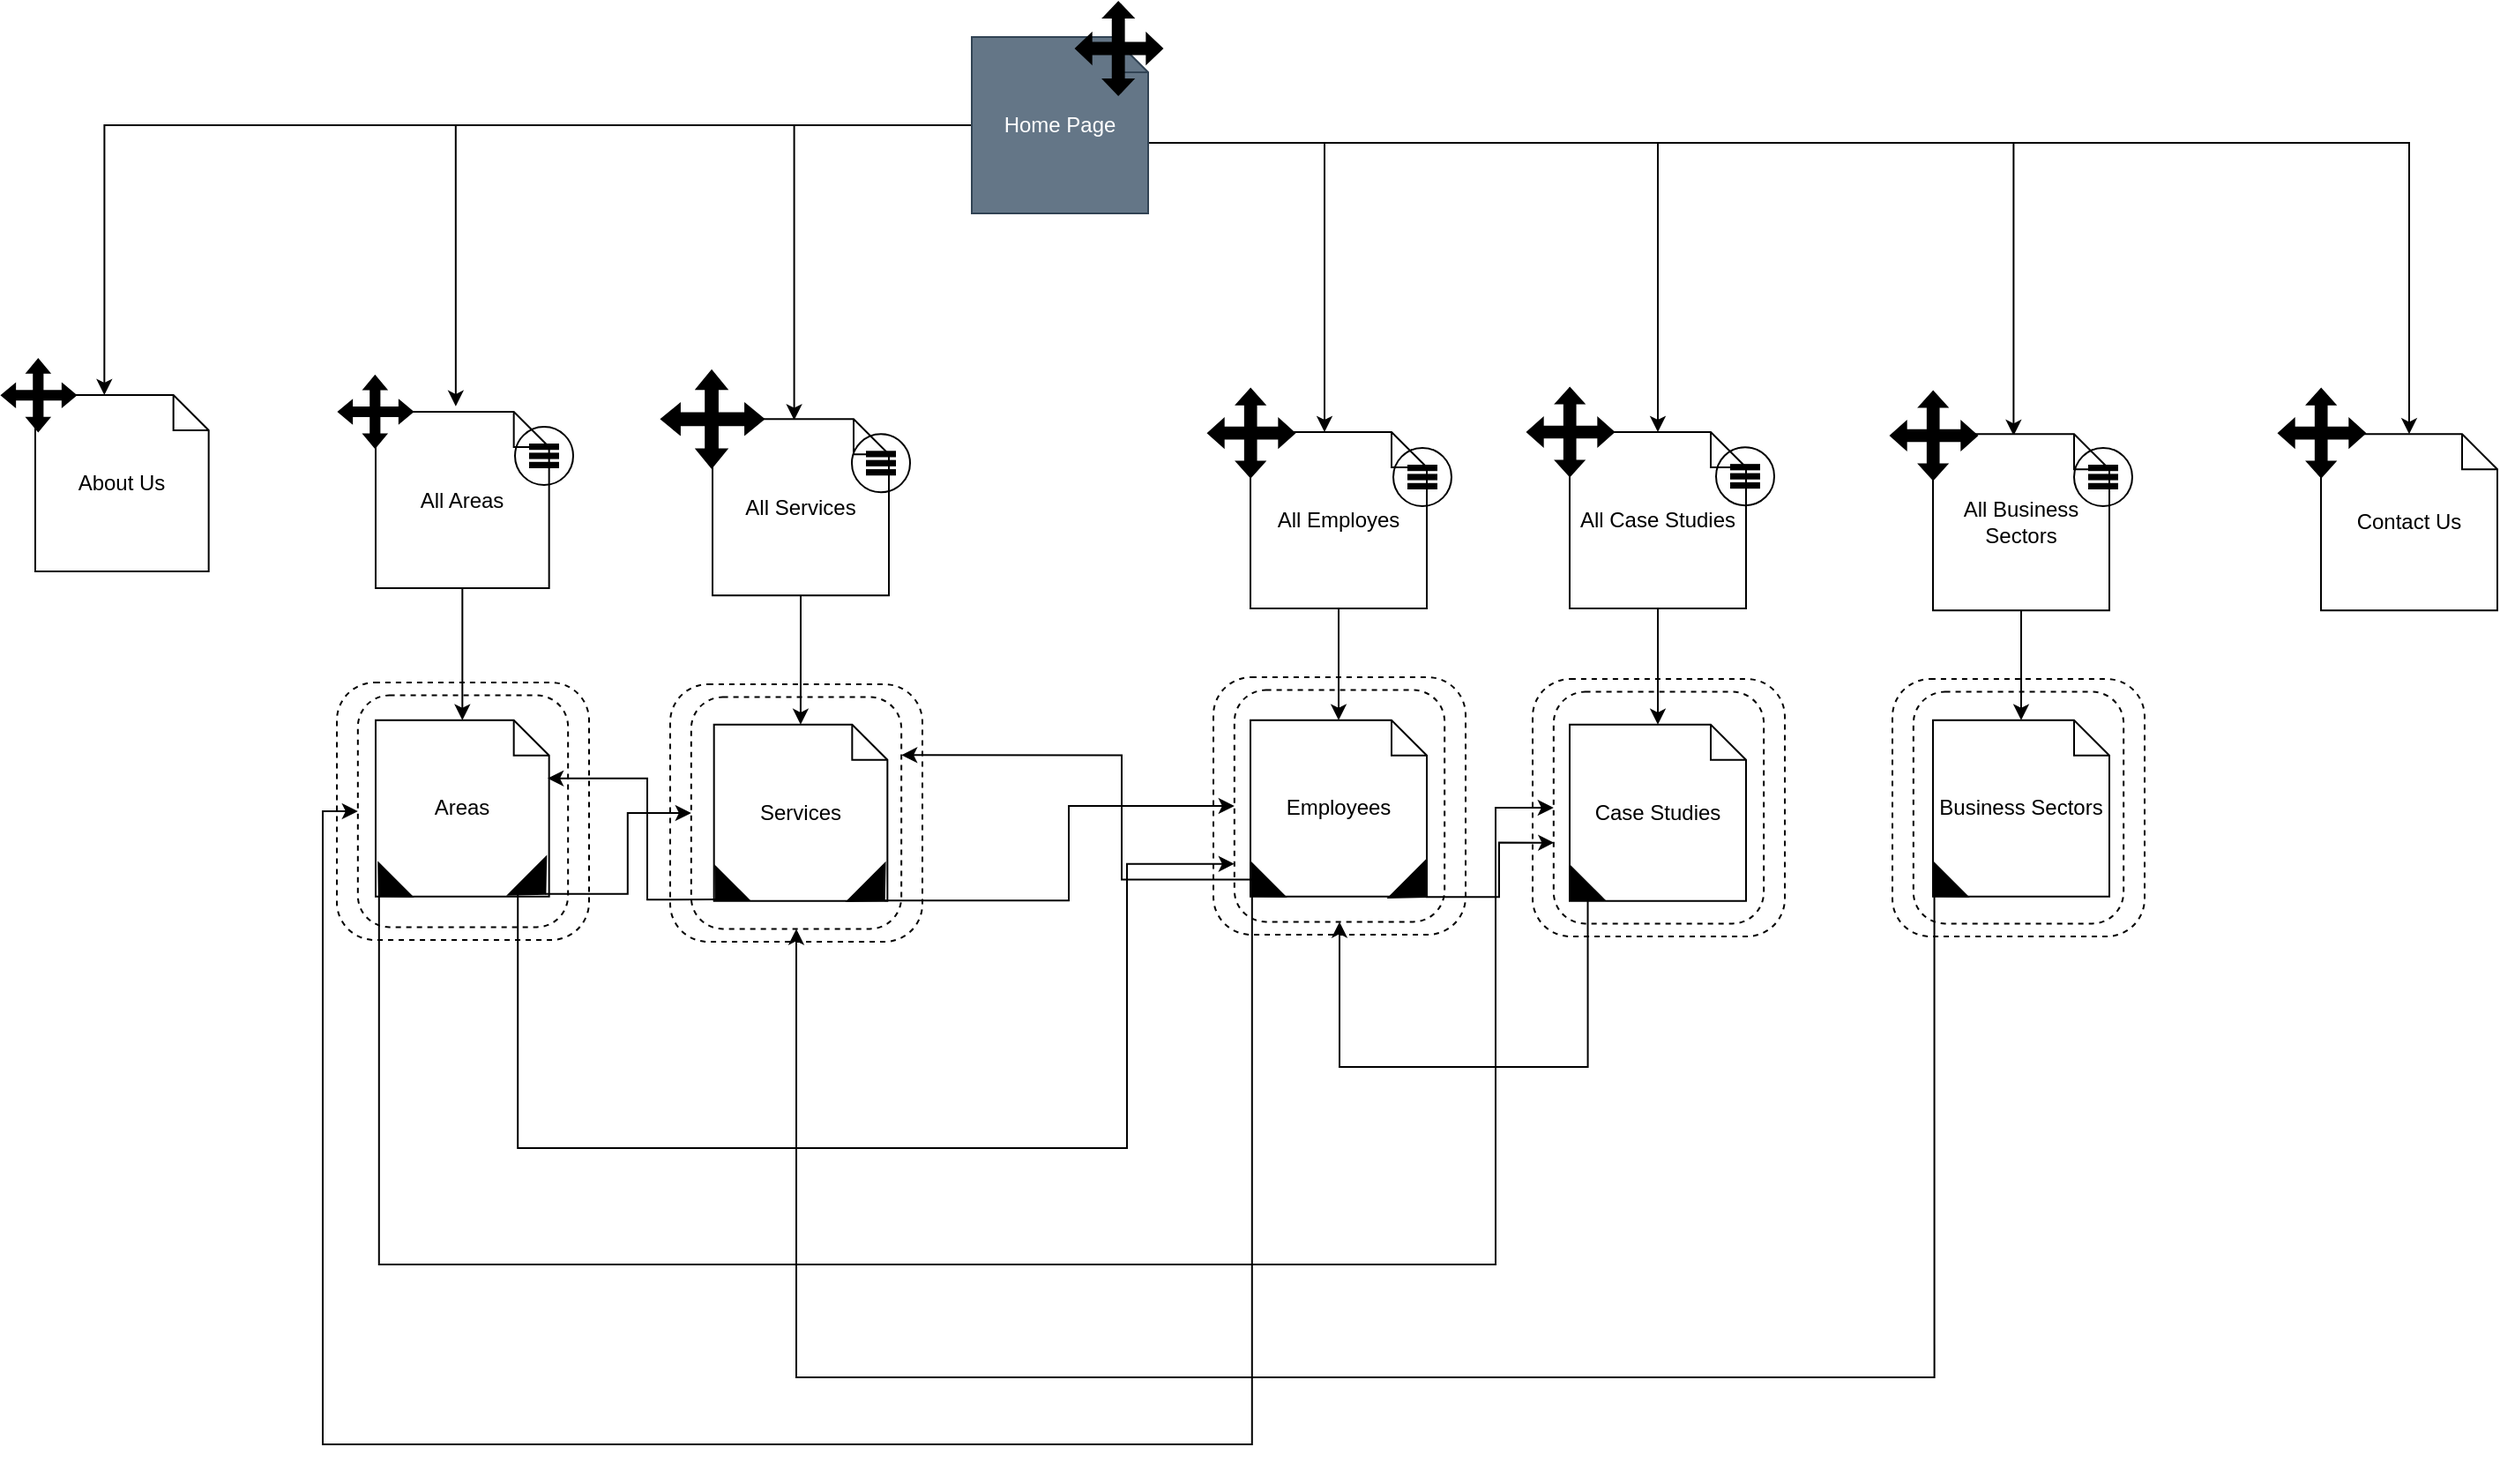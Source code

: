 <mxfile version="14.8.5" type="device"><diagram id="kt6yde3YiCI-uqyFZzSO" name="Page-1"><mxGraphModel dx="2650" dy="1162" grid="0" gridSize="10" guides="1" tooltips="1" connect="1" arrows="1" fold="1" page="0" pageScale="1" pageWidth="850" pageHeight="1100" math="0" shadow="0"><root><mxCell id="0"/><mxCell id="1" parent="0"/><mxCell id="Vcrl3e6Pn4ZZ4bDqJj3h-9" value="" style="group" parent="1" vertex="1" connectable="0"><mxGeometry x="103" y="708" width="143" height="146" as="geometry"/></mxCell><mxCell id="Vcrl3e6Pn4ZZ4bDqJj3h-7" value="" style="rounded=1;whiteSpace=wrap;html=1;glass=0;strokeColor=#000000;strokeWidth=1;fillColor=none;dashed=1;" parent="Vcrl3e6Pn4ZZ4bDqJj3h-9" vertex="1"><mxGeometry width="143" height="146" as="geometry"/></mxCell><mxCell id="Vcrl3e6Pn4ZZ4bDqJj3h-8" value="" style="rounded=1;whiteSpace=wrap;html=1;glass=0;strokeColor=#000000;strokeWidth=1;fillColor=none;dashed=1;" parent="Vcrl3e6Pn4ZZ4bDqJj3h-9" vertex="1"><mxGeometry x="11.917" y="7.3" width="119.167" height="131.4" as="geometry"/></mxCell><mxCell id="LIixaKBRzaLwWbrjP_V3-11" style="edgeStyle=orthogonalEdgeStyle;rounded=0;orthogonalLoop=1;jettySize=auto;html=1;exitX=0;exitY=0.5;exitDx=0;exitDy=0;exitPerimeter=0;entryX=0;entryY=0;entryDx=39.167;entryDy=0;entryPerimeter=0;" parent="1" source="EIE0gZhXTCfg5KmahbpO-11" target="LIixaKBRzaLwWbrjP_V3-6" edge="1"><mxGeometry relative="1" as="geometry"><mxPoint x="-210.852" y="540.841" as="targetPoint"/></mxGeometry></mxCell><mxCell id="LIixaKBRzaLwWbrjP_V3-52" style="edgeStyle=orthogonalEdgeStyle;rounded=0;orthogonalLoop=1;jettySize=auto;html=1;exitX=0;exitY=0.5;exitDx=0;exitDy=0;exitPerimeter=0;entryX=0.462;entryY=-0.031;entryDx=0;entryDy=0;entryPerimeter=0;" parent="1" source="EIE0gZhXTCfg5KmahbpO-11" target="D_aZiGrWhhArKQ1cqyz3-1" edge="1"><mxGeometry relative="1" as="geometry"><mxPoint x="18.516" y="542" as="targetPoint"/></mxGeometry></mxCell><mxCell id="LIixaKBRzaLwWbrjP_V3-60" style="edgeStyle=orthogonalEdgeStyle;rounded=0;orthogonalLoop=1;jettySize=auto;html=1;exitX=0;exitY=0.5;exitDx=0;exitDy=0;exitPerimeter=0;entryX=0.463;entryY=0.006;entryDx=0;entryDy=0;entryPerimeter=0;" parent="1" source="EIE0gZhXTCfg5KmahbpO-11" target="LIixaKBRzaLwWbrjP_V3-85" edge="1"><mxGeometry relative="1" as="geometry"><mxPoint x="239" y="544" as="targetPoint"/></mxGeometry></mxCell><mxCell id="LIixaKBRzaLwWbrjP_V3-144" style="edgeStyle=orthogonalEdgeStyle;rounded=0;orthogonalLoop=1;jettySize=auto;html=1;exitX=0;exitY=0;exitDx=100;exitDy=60;exitPerimeter=0;entryX=0.42;entryY=0;entryDx=0;entryDy=0;entryPerimeter=0;" parent="1" source="EIE0gZhXTCfg5KmahbpO-11" target="LIixaKBRzaLwWbrjP_V3-108" edge="1"><mxGeometry relative="1" as="geometry"><mxPoint x="663" y="515" as="targetPoint"/><Array as="points"><mxPoint x="663" y="402"/></Array></mxGeometry></mxCell><mxCell id="LIixaKBRzaLwWbrjP_V3-178" style="edgeStyle=orthogonalEdgeStyle;rounded=0;orthogonalLoop=1;jettySize=auto;html=1;exitX=0;exitY=0;exitDx=100;exitDy=60;exitPerimeter=0;entryX=0.457;entryY=0.009;entryDx=0;entryDy=0;entryPerimeter=0;" parent="1" source="EIE0gZhXTCfg5KmahbpO-11" target="LIixaKBRzaLwWbrjP_V3-166" edge="1"><mxGeometry relative="1" as="geometry"><mxPoint x="1110.471" y="574.58" as="targetPoint"/></mxGeometry></mxCell><mxCell id="LIixaKBRzaLwWbrjP_V3-249" style="edgeStyle=orthogonalEdgeStyle;rounded=0;orthogonalLoop=1;jettySize=auto;html=1;exitX=0;exitY=0;exitDx=100;exitDy=60;exitPerimeter=0;" parent="1" source="EIE0gZhXTCfg5KmahbpO-11" target="LIixaKBRzaLwWbrjP_V3-238" edge="1"><mxGeometry relative="1" as="geometry"><mxPoint x="1278" y="564" as="targetPoint"/></mxGeometry></mxCell><mxCell id="oE3D5L4Ne7ugOQOt1yCj-17" style="edgeStyle=orthogonalEdgeStyle;rounded=0;orthogonalLoop=1;jettySize=auto;html=1;exitX=0;exitY=0;exitDx=100;exitDy=60;exitPerimeter=0;entryX=0.5;entryY=0;entryDx=0;entryDy=0;entryPerimeter=0;" parent="1" source="EIE0gZhXTCfg5KmahbpO-11" target="oE3D5L4Ne7ugOQOt1yCj-3" edge="1"><mxGeometry relative="1" as="geometry"><mxPoint x="878" y="532" as="targetPoint"/></mxGeometry></mxCell><mxCell id="EIE0gZhXTCfg5KmahbpO-11" value="&lt;div&gt;Home Page&lt;/div&gt;" style="shape=note;size=20;whiteSpace=wrap;html=1;fillColor=#647687;strokeColor=#314354;fontColor=#ffffff;" parent="1" vertex="1"><mxGeometry x="463" y="342" width="100" height="100" as="geometry"/></mxCell><mxCell id="EIE0gZhXTCfg5KmahbpO-61" value="" style="group" parent="1" vertex="1" connectable="0"><mxGeometry x="522" y="322" width="49" height="53" as="geometry"/></mxCell><mxCell id="EIE0gZhXTCfg5KmahbpO-62" value="" style="shape=cross;whiteSpace=wrap;html=1;fillColor=#000000;" parent="EIE0gZhXTCfg5KmahbpO-61" vertex="1"><mxGeometry x="8.033" y="9.675" width="32.131" height="33.651" as="geometry"/></mxCell><mxCell id="EIE0gZhXTCfg5KmahbpO-63" value="" style="triangle;whiteSpace=wrap;html=1;fillColor=#000000;rotation=-90;" parent="EIE0gZhXTCfg5KmahbpO-61" vertex="1"><mxGeometry x="19.68" y="-3.786" width="8.836" height="16.825" as="geometry"/></mxCell><mxCell id="EIE0gZhXTCfg5KmahbpO-64" value="" style="triangle;whiteSpace=wrap;html=1;fillColor=#000000;rotation=0;" parent="EIE0gZhXTCfg5KmahbpO-61" vertex="1"><mxGeometry x="40.164" y="18.087" width="8.836" height="16.825" as="geometry"/></mxCell><mxCell id="EIE0gZhXTCfg5KmahbpO-65" value="" style="triangle;whiteSpace=wrap;html=1;fillColor=#000000;rotation=90;" parent="EIE0gZhXTCfg5KmahbpO-61" vertex="1"><mxGeometry x="19.68" y="39.96" width="8.836" height="16.825" as="geometry"/></mxCell><mxCell id="EIE0gZhXTCfg5KmahbpO-66" value="" style="triangle;whiteSpace=wrap;html=1;fillColor=#000000;rotation=-180;" parent="EIE0gZhXTCfg5KmahbpO-61" vertex="1"><mxGeometry y="18.087" width="8.836" height="16.825" as="geometry"/></mxCell><mxCell id="D_aZiGrWhhArKQ1cqyz3-7" style="edgeStyle=orthogonalEdgeStyle;rounded=0;orthogonalLoop=1;jettySize=auto;html=1;exitX=0.5;exitY=1;exitDx=0;exitDy=0;exitPerimeter=0;" parent="1" source="LIixaKBRzaLwWbrjP_V3-85" target="D_aZiGrWhhArKQ1cqyz3-6" edge="1"><mxGeometry relative="1" as="geometry"/></mxCell><mxCell id="LIixaKBRzaLwWbrjP_V3-85" value="All Services" style="shape=note;size=20;whiteSpace=wrap;html=1;" parent="1" vertex="1"><mxGeometry x="316" y="558.64" width="100" height="100" as="geometry"/></mxCell><mxCell id="D_aZiGrWhhArKQ1cqyz3-9" style="edgeStyle=orthogonalEdgeStyle;rounded=0;orthogonalLoop=1;jettySize=auto;html=1;exitX=0.5;exitY=1;exitDx=0;exitDy=0;exitPerimeter=0;entryX=0.5;entryY=0;entryDx=0;entryDy=0;entryPerimeter=0;" parent="1" source="LIixaKBRzaLwWbrjP_V3-108" target="LIixaKBRzaLwWbrjP_V3-149" edge="1"><mxGeometry relative="1" as="geometry"/></mxCell><mxCell id="LIixaKBRzaLwWbrjP_V3-108" value="All Employes" style="shape=note;size=20;whiteSpace=wrap;html=1;" parent="1" vertex="1"><mxGeometry x="621" y="566" width="100" height="100" as="geometry"/></mxCell><mxCell id="LIixaKBRzaLwWbrjP_V3-118" value="" style="group" parent="1" vertex="1" connectable="0"><mxGeometry x="597" y="541.57" width="49" height="50" as="geometry"/></mxCell><mxCell id="LIixaKBRzaLwWbrjP_V3-119" value="" style="shape=cross;whiteSpace=wrap;html=1;fillColor=#000000;" parent="LIixaKBRzaLwWbrjP_V3-118" vertex="1"><mxGeometry x="8.033" y="9.127" width="32.131" height="31.746" as="geometry"/></mxCell><mxCell id="LIixaKBRzaLwWbrjP_V3-120" value="" style="triangle;whiteSpace=wrap;html=1;fillColor=#000000;rotation=-90;" parent="LIixaKBRzaLwWbrjP_V3-118" vertex="1"><mxGeometry x="19.68" y="-3.571" width="8.836" height="15.873" as="geometry"/></mxCell><mxCell id="LIixaKBRzaLwWbrjP_V3-121" value="" style="triangle;whiteSpace=wrap;html=1;fillColor=#000000;rotation=0;" parent="LIixaKBRzaLwWbrjP_V3-118" vertex="1"><mxGeometry x="40.164" y="17.063" width="8.836" height="15.873" as="geometry"/></mxCell><mxCell id="LIixaKBRzaLwWbrjP_V3-122" value="" style="triangle;whiteSpace=wrap;html=1;fillColor=#000000;rotation=90;" parent="LIixaKBRzaLwWbrjP_V3-118" vertex="1"><mxGeometry x="19.68" y="37.698" width="8.836" height="15.873" as="geometry"/></mxCell><mxCell id="LIixaKBRzaLwWbrjP_V3-123" value="" style="triangle;whiteSpace=wrap;html=1;fillColor=#000000;rotation=-180;" parent="LIixaKBRzaLwWbrjP_V3-118" vertex="1"><mxGeometry y="17.063" width="8.836" height="15.873" as="geometry"/></mxCell><mxCell id="LIixaKBRzaLwWbrjP_V3-135" value="" style="group" parent="1" vertex="1" connectable="0"><mxGeometry x="287" y="531.64" width="58" height="54" as="geometry"/></mxCell><mxCell id="LIixaKBRzaLwWbrjP_V3-136" value="" style="shape=cross;whiteSpace=wrap;html=1;fillColor=#000000;" parent="LIixaKBRzaLwWbrjP_V3-135" vertex="1"><mxGeometry x="9.508" y="9.857" width="38.033" height="34.286" as="geometry"/></mxCell><mxCell id="LIixaKBRzaLwWbrjP_V3-137" value="" style="triangle;whiteSpace=wrap;html=1;fillColor=#000000;rotation=-90;" parent="LIixaKBRzaLwWbrjP_V3-135" vertex="1"><mxGeometry x="23.295" y="-3.857" width="10.459" height="17.143" as="geometry"/></mxCell><mxCell id="LIixaKBRzaLwWbrjP_V3-138" value="" style="triangle;whiteSpace=wrap;html=1;fillColor=#000000;rotation=0;" parent="LIixaKBRzaLwWbrjP_V3-135" vertex="1"><mxGeometry x="47.541" y="18.429" width="10.459" height="17.143" as="geometry"/></mxCell><mxCell id="LIixaKBRzaLwWbrjP_V3-139" value="" style="triangle;whiteSpace=wrap;html=1;fillColor=#000000;rotation=90;" parent="LIixaKBRzaLwWbrjP_V3-135" vertex="1"><mxGeometry x="23.295" y="40.714" width="10.459" height="17.143" as="geometry"/></mxCell><mxCell id="LIixaKBRzaLwWbrjP_V3-140" value="" style="triangle;whiteSpace=wrap;html=1;fillColor=#000000;rotation=-180;" parent="LIixaKBRzaLwWbrjP_V3-135" vertex="1"><mxGeometry y="18.429" width="10.459" height="17.143" as="geometry"/></mxCell><mxCell id="_etwh8kPZ9NQXx9ZcJ3G-5" style="edgeStyle=orthogonalEdgeStyle;rounded=0;orthogonalLoop=1;jettySize=auto;html=1;exitX=0.5;exitY=1;exitDx=0;exitDy=0;exitPerimeter=0;" parent="1" source="LIixaKBRzaLwWbrjP_V3-166" target="_etwh8kPZ9NQXx9ZcJ3G-4" edge="1"><mxGeometry relative="1" as="geometry"/></mxCell><mxCell id="LIixaKBRzaLwWbrjP_V3-166" value="All Business Sectors" style="shape=note;size=20;whiteSpace=wrap;html=1;" parent="1" vertex="1"><mxGeometry x="1008" y="567.14" width="100" height="100" as="geometry"/></mxCell><mxCell id="LIixaKBRzaLwWbrjP_V3-170" value="" style="group" parent="1" vertex="1" connectable="0"><mxGeometry x="984" y="543" width="49" height="50" as="geometry"/></mxCell><mxCell id="LIixaKBRzaLwWbrjP_V3-171" value="" style="shape=cross;whiteSpace=wrap;html=1;fillColor=#000000;" parent="LIixaKBRzaLwWbrjP_V3-170" vertex="1"><mxGeometry x="8.033" y="9.127" width="32.131" height="31.746" as="geometry"/></mxCell><mxCell id="LIixaKBRzaLwWbrjP_V3-172" value="" style="triangle;whiteSpace=wrap;html=1;fillColor=#000000;rotation=-90;" parent="LIixaKBRzaLwWbrjP_V3-170" vertex="1"><mxGeometry x="19.68" y="-3.571" width="8.836" height="15.873" as="geometry"/></mxCell><mxCell id="LIixaKBRzaLwWbrjP_V3-173" value="" style="triangle;whiteSpace=wrap;html=1;fillColor=#000000;rotation=0;" parent="LIixaKBRzaLwWbrjP_V3-170" vertex="1"><mxGeometry x="40.164" y="17.063" width="8.836" height="15.873" as="geometry"/></mxCell><mxCell id="LIixaKBRzaLwWbrjP_V3-174" value="" style="triangle;whiteSpace=wrap;html=1;fillColor=#000000;rotation=90;" parent="LIixaKBRzaLwWbrjP_V3-170" vertex="1"><mxGeometry x="19.68" y="37.698" width="8.836" height="15.873" as="geometry"/></mxCell><mxCell id="LIixaKBRzaLwWbrjP_V3-175" value="" style="triangle;whiteSpace=wrap;html=1;fillColor=#000000;rotation=-180;" parent="LIixaKBRzaLwWbrjP_V3-170" vertex="1"><mxGeometry y="17.063" width="8.836" height="15.873" as="geometry"/></mxCell><mxCell id="LIixaKBRzaLwWbrjP_V3-238" value="Contact Us" style="shape=note;size=20;whiteSpace=wrap;html=1;" parent="1" vertex="1"><mxGeometry x="1228" y="567.14" width="100" height="100" as="geometry"/></mxCell><mxCell id="LIixaKBRzaLwWbrjP_V3-241" value="" style="group" parent="1" vertex="1" connectable="0"><mxGeometry x="1204" y="541.57" width="49" height="50" as="geometry"/></mxCell><mxCell id="LIixaKBRzaLwWbrjP_V3-242" value="" style="shape=cross;whiteSpace=wrap;html=1;fillColor=#000000;" parent="LIixaKBRzaLwWbrjP_V3-241" vertex="1"><mxGeometry x="8.033" y="9.127" width="32.131" height="31.746" as="geometry"/></mxCell><mxCell id="LIixaKBRzaLwWbrjP_V3-243" value="" style="triangle;whiteSpace=wrap;html=1;fillColor=#000000;rotation=-90;" parent="LIixaKBRzaLwWbrjP_V3-241" vertex="1"><mxGeometry x="19.68" y="-3.571" width="8.836" height="15.873" as="geometry"/></mxCell><mxCell id="LIixaKBRzaLwWbrjP_V3-244" value="" style="triangle;whiteSpace=wrap;html=1;fillColor=#000000;rotation=0;" parent="LIixaKBRzaLwWbrjP_V3-241" vertex="1"><mxGeometry x="40.164" y="17.063" width="8.836" height="15.873" as="geometry"/></mxCell><mxCell id="LIixaKBRzaLwWbrjP_V3-245" value="" style="triangle;whiteSpace=wrap;html=1;fillColor=#000000;rotation=90;" parent="LIixaKBRzaLwWbrjP_V3-241" vertex="1"><mxGeometry x="19.68" y="37.698" width="8.836" height="15.873" as="geometry"/></mxCell><mxCell id="LIixaKBRzaLwWbrjP_V3-246" value="" style="triangle;whiteSpace=wrap;html=1;fillColor=#000000;rotation=-180;" parent="LIixaKBRzaLwWbrjP_V3-241" vertex="1"><mxGeometry y="17.063" width="8.836" height="15.873" as="geometry"/></mxCell><mxCell id="ww9N6sa7Iy8_kq3qXa_A-1" value="" style="group" parent="1" vertex="1" connectable="0"><mxGeometry x="395" y="567.14" width="33" height="33" as="geometry"/></mxCell><mxCell id="ww9N6sa7Iy8_kq3qXa_A-2" value="" style="shape=parallelMarker;direction=south;html=1;outlineConnect=0;" parent="ww9N6sa7Iy8_kq3qXa_A-1" vertex="1"><mxGeometry x="8.5" y="10" width="16" height="13" as="geometry"/></mxCell><mxCell id="ww9N6sa7Iy8_kq3qXa_A-3" value="" style="ellipse;whiteSpace=wrap;html=1;aspect=fixed;fillColor=none;" parent="ww9N6sa7Iy8_kq3qXa_A-1" vertex="1"><mxGeometry width="33" height="33" as="geometry"/></mxCell><mxCell id="ww9N6sa7Iy8_kq3qXa_A-5" value="" style="group" parent="1" vertex="1" connectable="0"><mxGeometry x="702" y="575" width="33" height="33" as="geometry"/></mxCell><mxCell id="ww9N6sa7Iy8_kq3qXa_A-6" value="" style="shape=parallelMarker;direction=south;html=1;outlineConnect=0;" parent="ww9N6sa7Iy8_kq3qXa_A-5" vertex="1"><mxGeometry x="8.5" y="10" width="16" height="13" as="geometry"/></mxCell><mxCell id="ww9N6sa7Iy8_kq3qXa_A-7" value="" style="ellipse;whiteSpace=wrap;html=1;aspect=fixed;fillColor=none;" parent="ww9N6sa7Iy8_kq3qXa_A-5" vertex="1"><mxGeometry width="33" height="33" as="geometry"/></mxCell><mxCell id="ww9N6sa7Iy8_kq3qXa_A-9" value="" style="group" parent="1" vertex="1" connectable="0"><mxGeometry x="1088" y="575" width="33" height="33" as="geometry"/></mxCell><mxCell id="ww9N6sa7Iy8_kq3qXa_A-10" value="" style="shape=parallelMarker;direction=south;html=1;outlineConnect=0;" parent="ww9N6sa7Iy8_kq3qXa_A-9" vertex="1"><mxGeometry x="8.5" y="10" width="16" height="13" as="geometry"/></mxCell><mxCell id="ww9N6sa7Iy8_kq3qXa_A-11" value="" style="ellipse;whiteSpace=wrap;html=1;aspect=fixed;fillColor=none;" parent="ww9N6sa7Iy8_kq3qXa_A-9" vertex="1"><mxGeometry width="33" height="33" as="geometry"/></mxCell><mxCell id="_etwh8kPZ9NQXx9ZcJ3G-3" style="edgeStyle=orthogonalEdgeStyle;rounded=0;orthogonalLoop=1;jettySize=auto;html=1;exitX=0.5;exitY=1;exitDx=0;exitDy=0;exitPerimeter=0;entryX=0.5;entryY=0;entryDx=0;entryDy=0;entryPerimeter=0;" parent="1" source="oE3D5L4Ne7ugOQOt1yCj-3" target="_etwh8kPZ9NQXx9ZcJ3G-2" edge="1"><mxGeometry relative="1" as="geometry"/></mxCell><mxCell id="oE3D5L4Ne7ugOQOt1yCj-3" value="All Case Studies" style="shape=note;size=20;whiteSpace=wrap;html=1;" parent="1" vertex="1"><mxGeometry x="802" y="566.0" width="100" height="100" as="geometry"/></mxCell><mxCell id="oE3D5L4Ne7ugOQOt1yCj-6" value="" style="group" parent="1" vertex="1" connectable="0"><mxGeometry x="778" y="541" width="49" height="50" as="geometry"/></mxCell><mxCell id="oE3D5L4Ne7ugOQOt1yCj-7" value="" style="shape=cross;whiteSpace=wrap;html=1;fillColor=#000000;" parent="oE3D5L4Ne7ugOQOt1yCj-6" vertex="1"><mxGeometry x="8.033" y="9.127" width="32.131" height="31.746" as="geometry"/></mxCell><mxCell id="oE3D5L4Ne7ugOQOt1yCj-8" value="" style="triangle;whiteSpace=wrap;html=1;fillColor=#000000;rotation=-90;" parent="oE3D5L4Ne7ugOQOt1yCj-6" vertex="1"><mxGeometry x="19.68" y="-3.571" width="8.836" height="15.873" as="geometry"/></mxCell><mxCell id="oE3D5L4Ne7ugOQOt1yCj-9" value="" style="triangle;whiteSpace=wrap;html=1;fillColor=#000000;rotation=0;" parent="oE3D5L4Ne7ugOQOt1yCj-6" vertex="1"><mxGeometry x="40.164" y="17.063" width="8.836" height="15.873" as="geometry"/></mxCell><mxCell id="oE3D5L4Ne7ugOQOt1yCj-10" value="" style="triangle;whiteSpace=wrap;html=1;fillColor=#000000;rotation=90;" parent="oE3D5L4Ne7ugOQOt1yCj-6" vertex="1"><mxGeometry x="19.68" y="37.698" width="8.836" height="15.873" as="geometry"/></mxCell><mxCell id="oE3D5L4Ne7ugOQOt1yCj-11" value="" style="triangle;whiteSpace=wrap;html=1;fillColor=#000000;rotation=-180;" parent="oE3D5L4Ne7ugOQOt1yCj-6" vertex="1"><mxGeometry y="17.063" width="8.836" height="15.873" as="geometry"/></mxCell><mxCell id="oE3D5L4Ne7ugOQOt1yCj-14" value="" style="group" parent="1" vertex="1" connectable="0"><mxGeometry x="885" y="574.58" width="33" height="33" as="geometry"/></mxCell><mxCell id="oE3D5L4Ne7ugOQOt1yCj-15" value="" style="shape=parallelMarker;direction=south;html=1;outlineConnect=0;" parent="oE3D5L4Ne7ugOQOt1yCj-14" vertex="1"><mxGeometry x="8.5" y="10" width="16" height="13" as="geometry"/></mxCell><mxCell id="oE3D5L4Ne7ugOQOt1yCj-16" value="" style="ellipse;whiteSpace=wrap;html=1;aspect=fixed;fillColor=none;" parent="oE3D5L4Ne7ugOQOt1yCj-14" vertex="1"><mxGeometry width="33" height="33" as="geometry"/></mxCell><mxCell id="LIixaKBRzaLwWbrjP_V3-6" value="About Us" style="shape=note;size=20;whiteSpace=wrap;html=1;" parent="1" vertex="1"><mxGeometry x="-68.003" y="545" width="98.333" height="100" as="geometry"/></mxCell><mxCell id="LIixaKBRzaLwWbrjP_V3-12" value="" style="group" parent="1" vertex="1" connectable="0"><mxGeometry x="-87" y="525.14" width="42" height="40" as="geometry"/></mxCell><mxCell id="LIixaKBRzaLwWbrjP_V3-13" value="" style="shape=cross;whiteSpace=wrap;html=1;fillColor=#000000;" parent="LIixaKBRzaLwWbrjP_V3-12" vertex="1"><mxGeometry x="6.885" y="7.302" width="27.541" height="25.397" as="geometry"/></mxCell><mxCell id="LIixaKBRzaLwWbrjP_V3-14" value="" style="triangle;whiteSpace=wrap;html=1;fillColor=#000000;rotation=-90;" parent="LIixaKBRzaLwWbrjP_V3-12" vertex="1"><mxGeometry x="16.869" y="-2.857" width="7.574" height="12.698" as="geometry"/></mxCell><mxCell id="LIixaKBRzaLwWbrjP_V3-15" value="" style="triangle;whiteSpace=wrap;html=1;fillColor=#000000;rotation=0;" parent="LIixaKBRzaLwWbrjP_V3-12" vertex="1"><mxGeometry x="34.426" y="13.651" width="7.574" height="12.698" as="geometry"/></mxCell><mxCell id="LIixaKBRzaLwWbrjP_V3-16" value="" style="triangle;whiteSpace=wrap;html=1;fillColor=#000000;rotation=90;" parent="LIixaKBRzaLwWbrjP_V3-12" vertex="1"><mxGeometry x="16.869" y="30.159" width="7.574" height="12.698" as="geometry"/></mxCell><mxCell id="LIixaKBRzaLwWbrjP_V3-17" value="" style="triangle;whiteSpace=wrap;html=1;fillColor=#000000;rotation=-180;" parent="LIixaKBRzaLwWbrjP_V3-12" vertex="1"><mxGeometry y="13.651" width="7.574" height="12.698" as="geometry"/></mxCell><mxCell id="LIixaKBRzaLwWbrjP_V3-39" value="&lt;div&gt;Areas&lt;/div&gt;" style="shape=note;size=20;whiteSpace=wrap;html=1;" parent="1" vertex="1"><mxGeometry x="124.997" y="729.36" width="98.333" height="100" as="geometry"/></mxCell><mxCell id="D_aZiGrWhhArKQ1cqyz3-2" style="edgeStyle=orthogonalEdgeStyle;rounded=0;orthogonalLoop=1;jettySize=auto;html=1;exitX=0.5;exitY=1;exitDx=0;exitDy=0;exitPerimeter=0;entryX=0.5;entryY=0;entryDx=0;entryDy=0;entryPerimeter=0;" parent="1" source="D_aZiGrWhhArKQ1cqyz3-1" target="LIixaKBRzaLwWbrjP_V3-39" edge="1"><mxGeometry relative="1" as="geometry"/></mxCell><mxCell id="D_aZiGrWhhArKQ1cqyz3-1" value="All Areas" style="shape=note;size=20;whiteSpace=wrap;html=1;" parent="1" vertex="1"><mxGeometry x="124.997" y="554.5" width="98.333" height="100" as="geometry"/></mxCell><mxCell id="LIixaKBRzaLwWbrjP_V3-43" value="" style="group" parent="1" vertex="1" connectable="0"><mxGeometry x="104.0" y="534.5" width="42" height="40" as="geometry"/></mxCell><mxCell id="LIixaKBRzaLwWbrjP_V3-44" value="" style="shape=cross;whiteSpace=wrap;html=1;fillColor=#000000;" parent="LIixaKBRzaLwWbrjP_V3-43" vertex="1"><mxGeometry x="6.885" y="7.302" width="27.541" height="25.397" as="geometry"/></mxCell><mxCell id="LIixaKBRzaLwWbrjP_V3-45" value="" style="triangle;whiteSpace=wrap;html=1;fillColor=#000000;rotation=-90;" parent="LIixaKBRzaLwWbrjP_V3-43" vertex="1"><mxGeometry x="16.869" y="-2.857" width="7.574" height="12.698" as="geometry"/></mxCell><mxCell id="LIixaKBRzaLwWbrjP_V3-46" value="" style="triangle;whiteSpace=wrap;html=1;fillColor=#000000;rotation=0;" parent="LIixaKBRzaLwWbrjP_V3-43" vertex="1"><mxGeometry x="34.426" y="13.651" width="7.574" height="12.698" as="geometry"/></mxCell><mxCell id="LIixaKBRzaLwWbrjP_V3-47" value="" style="triangle;whiteSpace=wrap;html=1;fillColor=#000000;rotation=90;" parent="LIixaKBRzaLwWbrjP_V3-43" vertex="1"><mxGeometry x="16.869" y="30.159" width="7.574" height="12.698" as="geometry"/></mxCell><mxCell id="LIixaKBRzaLwWbrjP_V3-48" value="" style="triangle;whiteSpace=wrap;html=1;fillColor=#000000;rotation=-180;" parent="LIixaKBRzaLwWbrjP_V3-43" vertex="1"><mxGeometry y="13.651" width="7.574" height="12.698" as="geometry"/></mxCell><mxCell id="D_aZiGrWhhArKQ1cqyz3-3" value="" style="group" parent="1" vertex="1" connectable="0"><mxGeometry x="204" y="563" width="33" height="33" as="geometry"/></mxCell><mxCell id="D_aZiGrWhhArKQ1cqyz3-4" value="" style="shape=parallelMarker;direction=south;html=1;outlineConnect=0;" parent="D_aZiGrWhhArKQ1cqyz3-3" vertex="1"><mxGeometry x="8.5" y="10" width="16" height="13" as="geometry"/></mxCell><mxCell id="D_aZiGrWhhArKQ1cqyz3-5" value="" style="ellipse;whiteSpace=wrap;html=1;aspect=fixed;fillColor=none;" parent="D_aZiGrWhhArKQ1cqyz3-3" vertex="1"><mxGeometry width="33" height="33" as="geometry"/></mxCell><mxCell id="D_aZiGrWhhArKQ1cqyz3-6" value="Services" style="shape=note;size=20;whiteSpace=wrap;html=1;" parent="1" vertex="1"><mxGeometry x="316.837" y="731.88" width="98.333" height="100" as="geometry"/></mxCell><mxCell id="LIixaKBRzaLwWbrjP_V3-149" value="Employees" style="shape=note;size=20;whiteSpace=wrap;html=1;" parent="1" vertex="1"><mxGeometry x="621" y="729.36" width="100" height="100" as="geometry"/></mxCell><mxCell id="_etwh8kPZ9NQXx9ZcJ3G-2" value="Case Studies" style="shape=note;size=20;whiteSpace=wrap;html=1;" parent="1" vertex="1"><mxGeometry x="802" y="731.88" width="100" height="100" as="geometry"/></mxCell><mxCell id="_etwh8kPZ9NQXx9ZcJ3G-4" value="Business Sectors" style="shape=note;size=20;whiteSpace=wrap;html=1;" parent="1" vertex="1"><mxGeometry x="1008" y="729.36" width="100" height="100" as="geometry"/></mxCell><mxCell id="_etwh8kPZ9NQXx9ZcJ3G-7" value="" style="group" parent="1" vertex="1" connectable="0"><mxGeometry x="292" y="709" width="143" height="146" as="geometry"/></mxCell><mxCell id="_etwh8kPZ9NQXx9ZcJ3G-8" value="" style="rounded=1;whiteSpace=wrap;html=1;glass=0;strokeColor=#000000;strokeWidth=1;fillColor=none;dashed=1;" parent="_etwh8kPZ9NQXx9ZcJ3G-7" vertex="1"><mxGeometry width="143" height="146" as="geometry"/></mxCell><mxCell id="_etwh8kPZ9NQXx9ZcJ3G-9" value="" style="rounded=1;whiteSpace=wrap;html=1;glass=0;strokeColor=#000000;strokeWidth=1;fillColor=none;dashed=1;" parent="_etwh8kPZ9NQXx9ZcJ3G-7" vertex="1"><mxGeometry x="11.917" y="7.3" width="119.167" height="131.4" as="geometry"/></mxCell><mxCell id="_etwh8kPZ9NQXx9ZcJ3G-21" value="" style="triangle;whiteSpace=wrap;html=1;rotation=135;fillColor=#000000;" parent="_etwh8kPZ9NQXx9ZcJ3G-7" vertex="1"><mxGeometry x="24" y="104" width="13.04" height="26.88" as="geometry"/></mxCell><mxCell id="_etwh8kPZ9NQXx9ZcJ3G-22" value="" style="triangle;whiteSpace=wrap;html=1;rotation=45;fillColor=#000000;" parent="_etwh8kPZ9NQXx9ZcJ3G-7" vertex="1"><mxGeometry x="109" y="102.36" width="14.5" height="30.16" as="geometry"/></mxCell><mxCell id="_etwh8kPZ9NQXx9ZcJ3G-10" value="" style="group" parent="1" vertex="1" connectable="0"><mxGeometry x="600" y="705" width="143" height="146" as="geometry"/></mxCell><mxCell id="_etwh8kPZ9NQXx9ZcJ3G-11" value="" style="rounded=1;whiteSpace=wrap;html=1;glass=0;strokeColor=#000000;strokeWidth=1;fillColor=none;dashed=1;" parent="_etwh8kPZ9NQXx9ZcJ3G-10" vertex="1"><mxGeometry width="143" height="146" as="geometry"/></mxCell><mxCell id="_etwh8kPZ9NQXx9ZcJ3G-12" value="" style="rounded=1;whiteSpace=wrap;html=1;glass=0;strokeColor=#000000;strokeWidth=1;fillColor=none;dashed=1;" parent="_etwh8kPZ9NQXx9ZcJ3G-10" vertex="1"><mxGeometry x="11.917" y="7.3" width="119.167" height="131.4" as="geometry"/></mxCell><mxCell id="_etwh8kPZ9NQXx9ZcJ3G-23" value="" style="triangle;whiteSpace=wrap;html=1;rotation=135;fillColor=#000000;" parent="_etwh8kPZ9NQXx9ZcJ3G-10" vertex="1"><mxGeometry x="20" y="106" width="13.04" height="26.88" as="geometry"/></mxCell><mxCell id="_etwh8kPZ9NQXx9ZcJ3G-24" value="" style="triangle;whiteSpace=wrap;html=1;rotation=45;fillColor=#000000;" parent="_etwh8kPZ9NQXx9ZcJ3G-10" vertex="1"><mxGeometry x="108" y="104.36" width="14.5" height="30.16" as="geometry"/></mxCell><mxCell id="_etwh8kPZ9NQXx9ZcJ3G-13" value="" style="group" parent="1" vertex="1" connectable="0"><mxGeometry x="781" y="706" width="143" height="146" as="geometry"/></mxCell><mxCell id="_etwh8kPZ9NQXx9ZcJ3G-14" value="" style="rounded=1;whiteSpace=wrap;html=1;glass=0;strokeColor=#000000;strokeWidth=1;fillColor=none;dashed=1;" parent="_etwh8kPZ9NQXx9ZcJ3G-13" vertex="1"><mxGeometry width="143" height="146" as="geometry"/></mxCell><mxCell id="_etwh8kPZ9NQXx9ZcJ3G-15" value="" style="rounded=1;whiteSpace=wrap;html=1;glass=0;strokeColor=#000000;strokeWidth=1;fillColor=none;dashed=1;" parent="_etwh8kPZ9NQXx9ZcJ3G-13" vertex="1"><mxGeometry x="11.917" y="7.3" width="119.167" height="131.4" as="geometry"/></mxCell><mxCell id="_etwh8kPZ9NQXx9ZcJ3G-25" value="" style="triangle;whiteSpace=wrap;html=1;rotation=135;fillColor=#000000;" parent="_etwh8kPZ9NQXx9ZcJ3G-13" vertex="1"><mxGeometry x="20" y="107.0" width="13.04" height="26.88" as="geometry"/></mxCell><mxCell id="_etwh8kPZ9NQXx9ZcJ3G-16" value="" style="group" parent="1" vertex="1" connectable="0"><mxGeometry x="985" y="706" width="143" height="146" as="geometry"/></mxCell><mxCell id="_etwh8kPZ9NQXx9ZcJ3G-17" value="" style="rounded=1;whiteSpace=wrap;html=1;glass=0;strokeColor=#000000;strokeWidth=1;fillColor=none;dashed=1;" parent="_etwh8kPZ9NQXx9ZcJ3G-16" vertex="1"><mxGeometry width="143" height="146" as="geometry"/></mxCell><mxCell id="_etwh8kPZ9NQXx9ZcJ3G-18" value="" style="rounded=1;whiteSpace=wrap;html=1;glass=0;strokeColor=#000000;strokeWidth=1;fillColor=none;dashed=1;" parent="_etwh8kPZ9NQXx9ZcJ3G-16" vertex="1"><mxGeometry x="11.917" y="7.3" width="119.167" height="131.4" as="geometry"/></mxCell><mxCell id="_etwh8kPZ9NQXx9ZcJ3G-27" value="" style="triangle;whiteSpace=wrap;html=1;rotation=135;fillColor=#000000;" parent="_etwh8kPZ9NQXx9ZcJ3G-16" vertex="1"><mxGeometry x="22" y="105" width="13.04" height="26.88" as="geometry"/></mxCell><mxCell id="DdQuBjuwp2Q4nIiMfGSo-4" style="edgeStyle=orthogonalEdgeStyle;rounded=0;orthogonalLoop=1;jettySize=auto;html=1;exitX=1;exitY=0.5;exitDx=0;exitDy=0;entryX=0;entryY=0.5;entryDx=0;entryDy=0;" edge="1" parent="1" source="_etwh8kPZ9NQXx9ZcJ3G-19" target="_etwh8kPZ9NQXx9ZcJ3G-15"><mxGeometry relative="1" as="geometry"><Array as="points"><mxPoint x="127" y="1038"/><mxPoint x="760" y="1038"/><mxPoint x="760" y="779"/></Array></mxGeometry></mxCell><mxCell id="_etwh8kPZ9NQXx9ZcJ3G-19" value="" style="triangle;whiteSpace=wrap;html=1;rotation=135;fillColor=#000000;" parent="1" vertex="1"><mxGeometry x="125" y="811" width="13.04" height="26.88" as="geometry"/></mxCell><mxCell id="DdQuBjuwp2Q4nIiMfGSo-1" style="edgeStyle=orthogonalEdgeStyle;rounded=0;orthogonalLoop=1;jettySize=auto;html=1;exitX=1;exitY=0.5;exitDx=0;exitDy=0;entryX=0;entryY=0.5;entryDx=0;entryDy=0;" edge="1" parent="1" source="_etwh8kPZ9NQXx9ZcJ3G-20" target="_etwh8kPZ9NQXx9ZcJ3G-9"><mxGeometry relative="1" as="geometry"/></mxCell><mxCell id="DdQuBjuwp2Q4nIiMfGSo-2" style="edgeStyle=orthogonalEdgeStyle;rounded=0;orthogonalLoop=1;jettySize=auto;html=1;exitX=0;exitY=0.75;exitDx=0;exitDy=0;entryX=0;entryY=0.75;entryDx=0;entryDy=0;" edge="1" parent="1" source="_etwh8kPZ9NQXx9ZcJ3G-20" target="_etwh8kPZ9NQXx9ZcJ3G-12"><mxGeometry relative="1" as="geometry"><Array as="points"><mxPoint x="206" y="972"/><mxPoint x="551" y="972"/><mxPoint x="551" y="811"/></Array></mxGeometry></mxCell><mxCell id="_etwh8kPZ9NQXx9ZcJ3G-20" value="" style="triangle;whiteSpace=wrap;html=1;rotation=45;fillColor=#000000;" parent="1" vertex="1"><mxGeometry x="208.83" y="807.72" width="14.5" height="30.16" as="geometry"/></mxCell><mxCell id="DdQuBjuwp2Q4nIiMfGSo-5" style="edgeStyle=orthogonalEdgeStyle;rounded=0;orthogonalLoop=1;jettySize=auto;html=1;exitX=1;exitY=0.5;exitDx=0;exitDy=0;entryX=0.992;entryY=0.33;entryDx=0;entryDy=0;entryPerimeter=0;" edge="1" parent="1" source="_etwh8kPZ9NQXx9ZcJ3G-21" target="LIixaKBRzaLwWbrjP_V3-39"><mxGeometry relative="1" as="geometry"><Array as="points"><mxPoint x="279" y="831"/><mxPoint x="279" y="762"/></Array></mxGeometry></mxCell><mxCell id="DdQuBjuwp2Q4nIiMfGSo-6" style="edgeStyle=orthogonalEdgeStyle;rounded=0;orthogonalLoop=1;jettySize=auto;html=1;exitX=1;exitY=0.5;exitDx=0;exitDy=0;entryX=0;entryY=0.5;entryDx=0;entryDy=0;" edge="1" parent="1" source="_etwh8kPZ9NQXx9ZcJ3G-22" target="_etwh8kPZ9NQXx9ZcJ3G-12"><mxGeometry relative="1" as="geometry"/></mxCell><mxCell id="DdQuBjuwp2Q4nIiMfGSo-7" style="edgeStyle=orthogonalEdgeStyle;rounded=0;orthogonalLoop=1;jettySize=auto;html=1;exitX=1;exitY=0.5;exitDx=0;exitDy=0;entryX=0;entryY=0.5;entryDx=0;entryDy=0;" edge="1" parent="1" source="_etwh8kPZ9NQXx9ZcJ3G-23" target="Vcrl3e6Pn4ZZ4bDqJj3h-8"><mxGeometry relative="1" as="geometry"><Array as="points"><mxPoint x="622" y="1140"/><mxPoint x="95" y="1140"/><mxPoint x="95" y="781"/></Array></mxGeometry></mxCell><mxCell id="DdQuBjuwp2Q4nIiMfGSo-8" style="edgeStyle=orthogonalEdgeStyle;rounded=0;orthogonalLoop=1;jettySize=auto;html=1;exitX=0.5;exitY=1;exitDx=0;exitDy=0;entryX=1;entryY=0.25;entryDx=0;entryDy=0;" edge="1" parent="1" source="_etwh8kPZ9NQXx9ZcJ3G-23" target="_etwh8kPZ9NQXx9ZcJ3G-9"><mxGeometry relative="1" as="geometry"><Array as="points"><mxPoint x="548" y="820"/><mxPoint x="548" y="749"/></Array></mxGeometry></mxCell><mxCell id="DdQuBjuwp2Q4nIiMfGSo-9" style="edgeStyle=orthogonalEdgeStyle;rounded=0;orthogonalLoop=1;jettySize=auto;html=1;exitX=1;exitY=0.5;exitDx=0;exitDy=0;entryX=0.002;entryY=0.651;entryDx=0;entryDy=0;entryPerimeter=0;" edge="1" parent="1" source="_etwh8kPZ9NQXx9ZcJ3G-24" target="_etwh8kPZ9NQXx9ZcJ3G-15"><mxGeometry relative="1" as="geometry"/></mxCell><mxCell id="DdQuBjuwp2Q4nIiMfGSo-10" style="edgeStyle=orthogonalEdgeStyle;rounded=0;orthogonalLoop=1;jettySize=auto;html=1;exitX=0.5;exitY=0;exitDx=0;exitDy=0;entryX=0.5;entryY=1;entryDx=0;entryDy=0;" edge="1" parent="1" source="_etwh8kPZ9NQXx9ZcJ3G-25" target="_etwh8kPZ9NQXx9ZcJ3G-12"><mxGeometry relative="1" as="geometry"><Array as="points"><mxPoint x="812" y="926"/><mxPoint x="672" y="926"/></Array></mxGeometry></mxCell><mxCell id="DdQuBjuwp2Q4nIiMfGSo-11" style="edgeStyle=orthogonalEdgeStyle;rounded=0;orthogonalLoop=1;jettySize=auto;html=1;exitX=0.5;exitY=1;exitDx=0;exitDy=0;entryX=0.5;entryY=1;entryDx=0;entryDy=0;" edge="1" parent="1" source="_etwh8kPZ9NQXx9ZcJ3G-27" target="_etwh8kPZ9NQXx9ZcJ3G-9"><mxGeometry relative="1" as="geometry"><Array as="points"><mxPoint x="1009" y="1102"/><mxPoint x="364" y="1102"/></Array></mxGeometry></mxCell></root></mxGraphModel></diagram></mxfile>